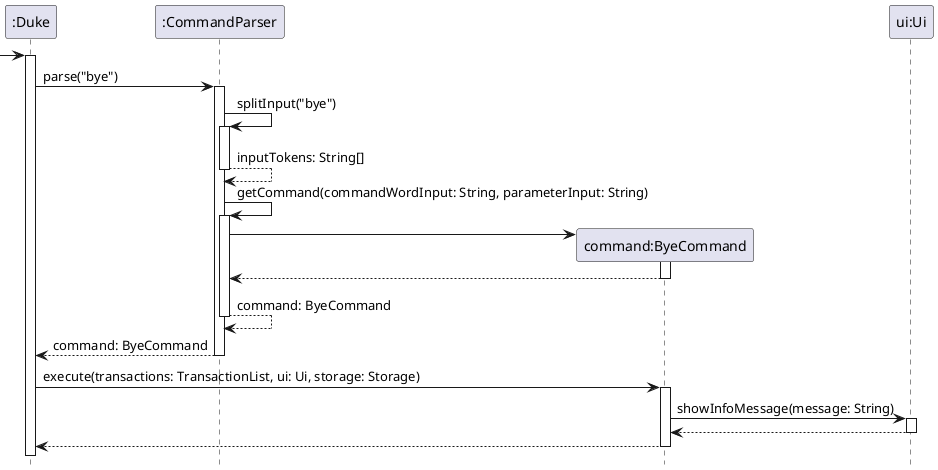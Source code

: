 @startuml
'https://plantuml.com/sequence-diagram

hide footbox

Participant ":Duke" as Duke
Participant ":CommandParser" as CommandParser
Participant "command:ByeCommand" as ByeCommand
Participant "ui:Ui" as Ui


-> Duke
activate Duke

Duke -> CommandParser:parse("bye")
activate CommandParser

CommandParser -> CommandParser:splitInput("bye")
activate CommandParser
return inputTokens: String[]

CommandParser -> CommandParser:getCommand(commandWordInput: String, parameterInput: String)
activate CommandParser

create ByeCommand
CommandParser -> ByeCommand
activate ByeCommand
return

return command: ByeCommand

return command: ByeCommand
deactivate CommandParser

Duke -> ByeCommand:execute(transactions: TransactionList, ui: Ui, storage: Storage)
activate ByeCommand
ByeCommand -> Ui:showInfoMessage(message: String)
activate Ui
return
return
@enduml